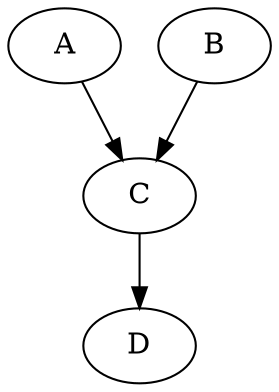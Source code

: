 digraph "" {
	graph [bb="0,0,126,180"];
	node [label="\N"];
	A	 [height=0.5,
		pos="27,162",
		width=0.75];
	C	 [height=0.5,
		pos="63,90",
		width=0.75];
	A -> C	 [pos="e,54.366,107.27 35.715,144.57 39.96,136.08 45.154,125.69 49.866,116.27"];
	B	 [height=0.5,
		pos="99,162",
		width=0.75];
	B -> C	 [pos="e,71.634,107.27 90.285,144.57 86.04,136.08 80.846,125.69 76.134,116.27"];
	D	 [height=0.5,
		pos="63,18",
		width=0.75];
	C -> D	 [pos="e,63,36.413 63,71.831 63,64.131 63,54.974 63,46.417"];
}
